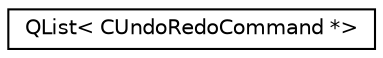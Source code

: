 digraph "类继承关系图"
{
  edge [fontname="Helvetica",fontsize="10",labelfontname="Helvetica",labelfontsize="10"];
  node [fontname="Helvetica",fontsize="10",shape=record];
  rankdir="LR";
  Node0 [label="QList\< CUndoRedoCommand *\>",height=0.2,width=0.4,color="black", fillcolor="white", style="filled",URL="$class_q_list.html"];
}
